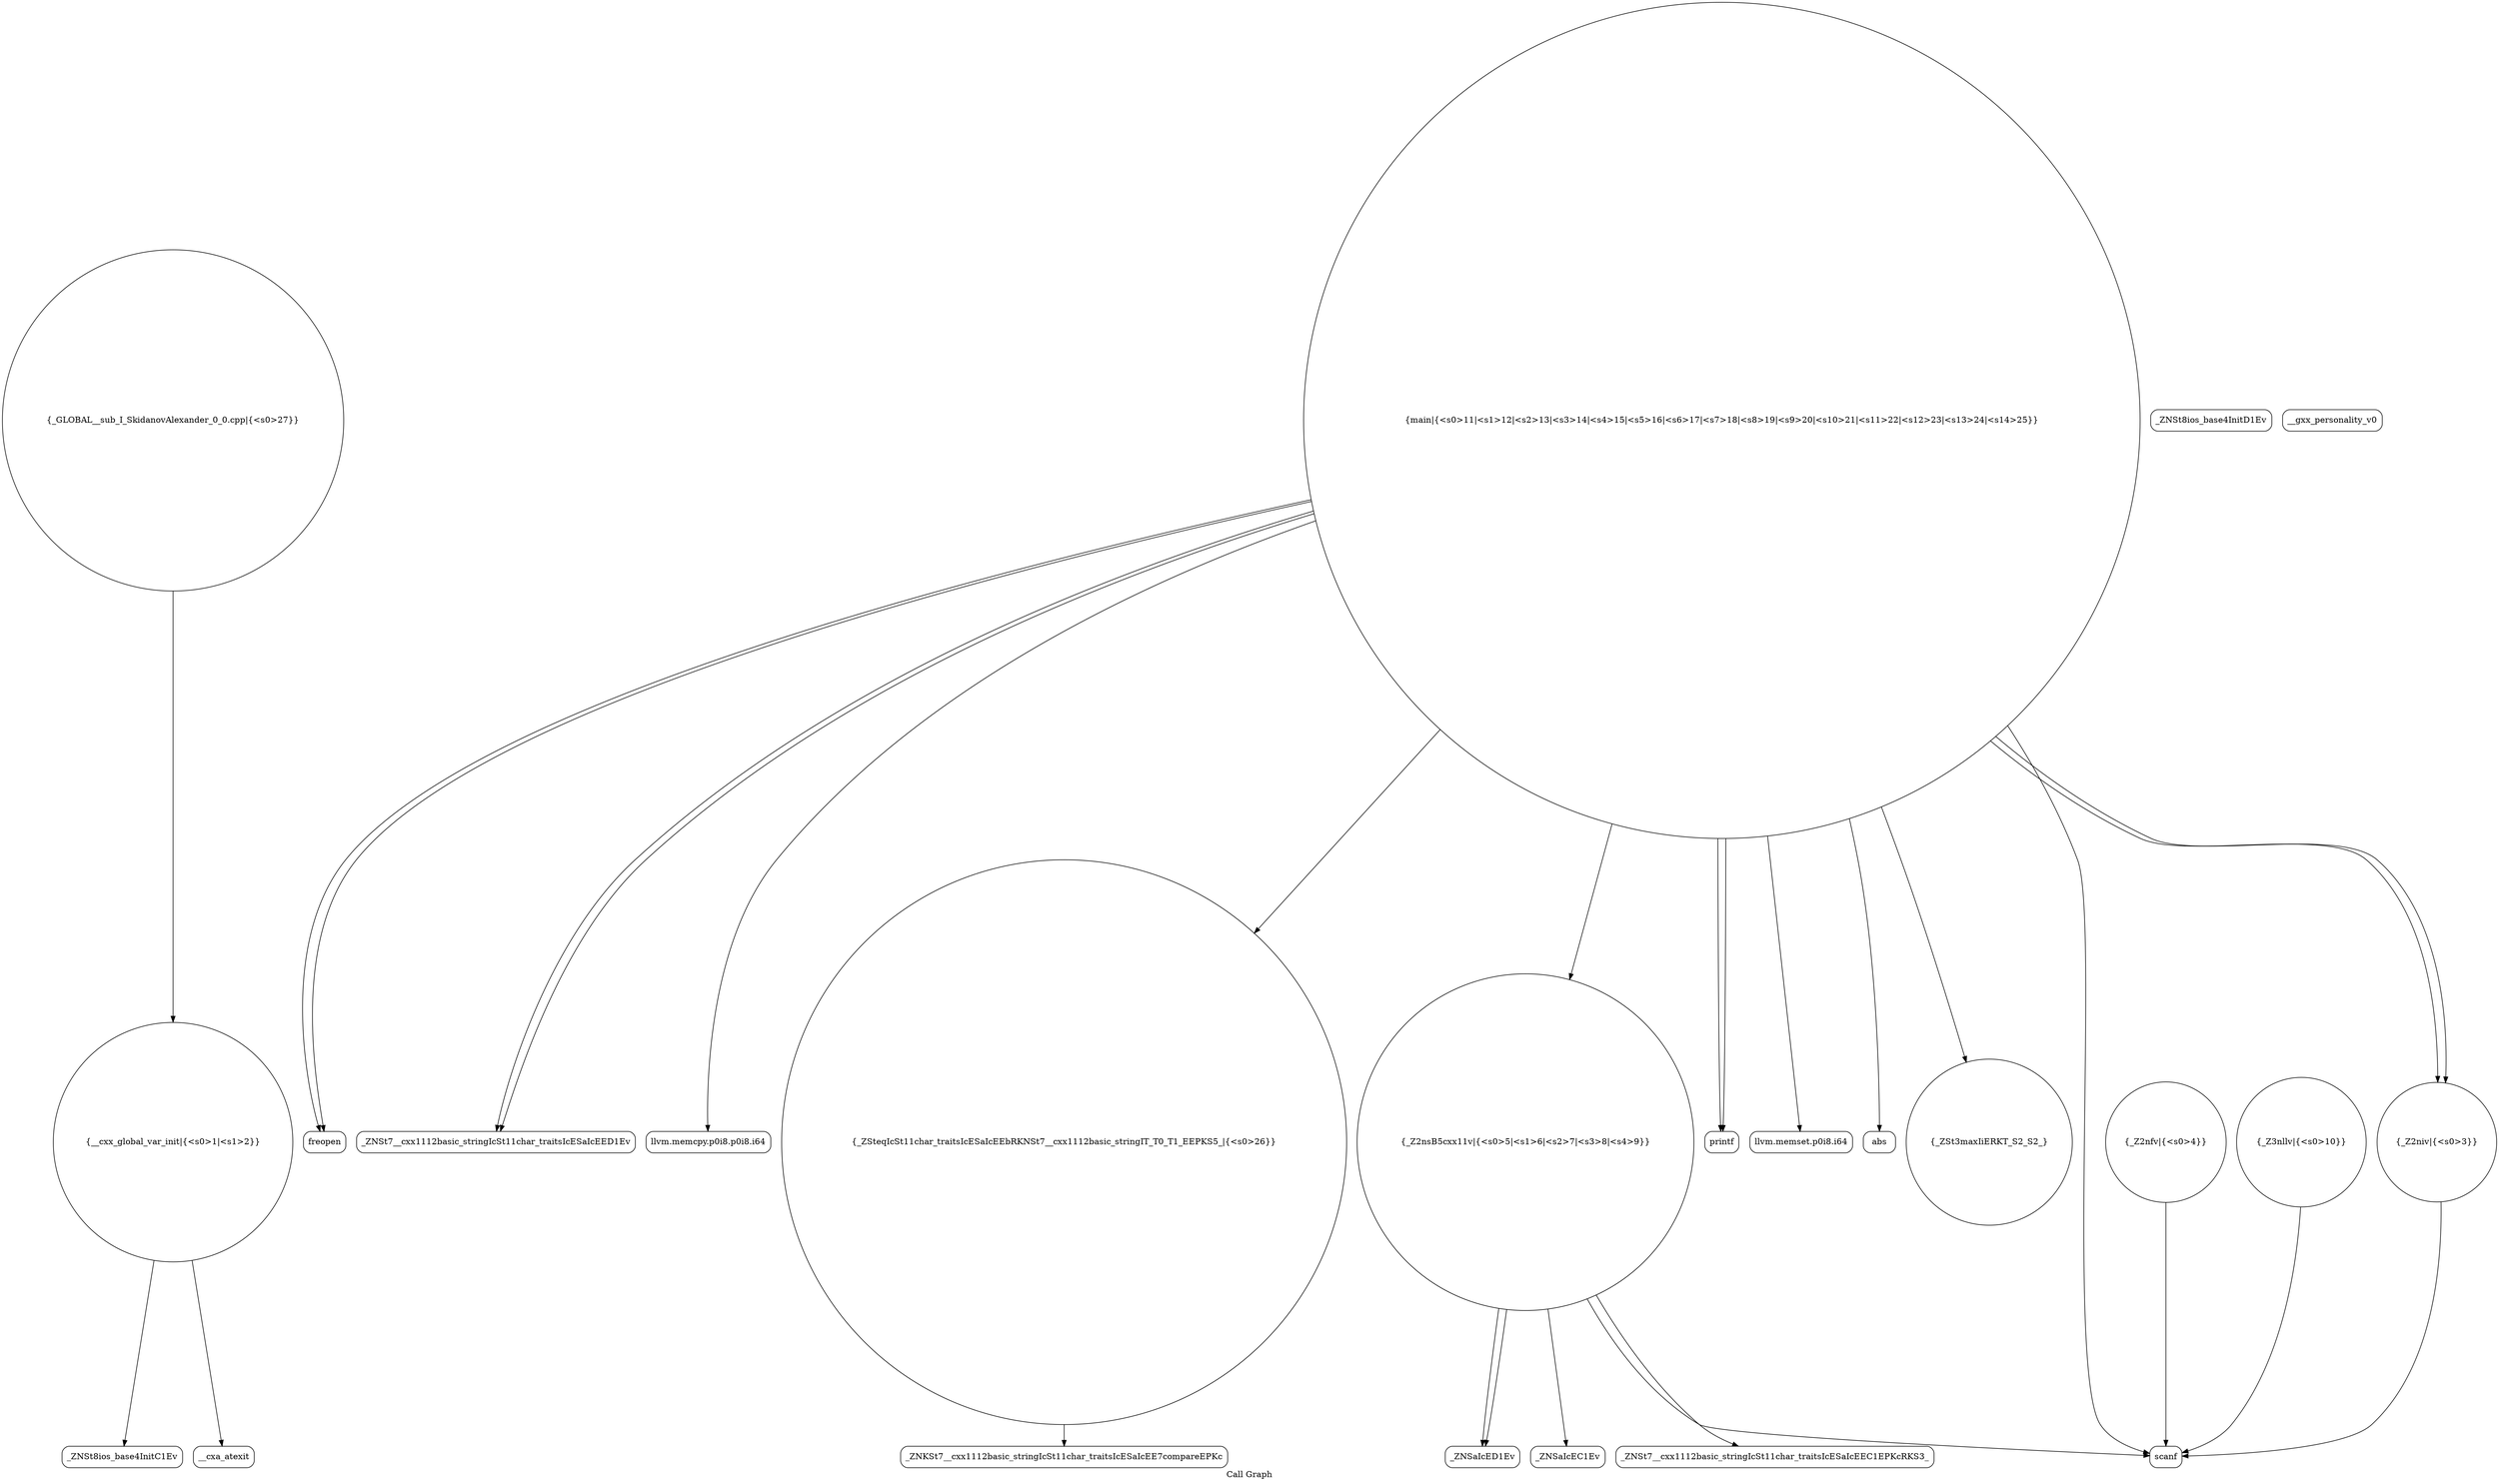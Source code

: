 digraph "Call Graph" {
	label="Call Graph";

	Node0x564bd9e18b50 [shape=record,shape=circle,label="{__cxx_global_var_init|{<s0>1|<s1>2}}"];
	Node0x564bd9e18b50:s0 -> Node0x564bd9e67fe0[color=black];
	Node0x564bd9e18b50:s1 -> Node0x564bd9e680e0[color=black];
	Node0x564bd9e682e0 [shape=record,shape=circle,label="{_Z2nsB5cxx11v|{<s0>5|<s1>6|<s2>7|<s3>8|<s4>9}}"];
	Node0x564bd9e682e0:s0 -> Node0x564bd9e681e0[color=black];
	Node0x564bd9e682e0:s1 -> Node0x564bd9e68360[color=black];
	Node0x564bd9e682e0:s2 -> Node0x564bd9e683e0[color=black];
	Node0x564bd9e682e0:s3 -> Node0x564bd9e684e0[color=black];
	Node0x564bd9e682e0:s4 -> Node0x564bd9e684e0[color=black];
	Node0x564bd9e68660 [shape=record,shape=Mrecord,label="{freopen}"];
	Node0x564bd9e689e0 [shape=record,shape=Mrecord,label="{_ZNSt7__cxx1112basic_stringIcSt11char_traitsIcESaIcEED1Ev}"];
	Node0x564bd9e68060 [shape=record,shape=Mrecord,label="{_ZNSt8ios_base4InitD1Ev}"];
	Node0x564bd9e683e0 [shape=record,shape=Mrecord,label="{_ZNSt7__cxx1112basic_stringIcSt11char_traitsIcESaIcEEC1EPKcRKS3_}"];
	Node0x564bd9e68760 [shape=record,shape=Mrecord,label="{llvm.memcpy.p0i8.p0i8.i64}"];
	Node0x564bd9e68ae0 [shape=record,shape=circle,label="{_GLOBAL__sub_I_SkidanovAlexander_0_0.cpp|{<s0>27}}"];
	Node0x564bd9e68ae0:s0 -> Node0x564bd9e18b50[color=black];
	Node0x564bd9e68160 [shape=record,shape=circle,label="{_Z2niv|{<s0>3}}"];
	Node0x564bd9e68160:s0 -> Node0x564bd9e681e0[color=black];
	Node0x564bd9e684e0 [shape=record,shape=Mrecord,label="{_ZNSaIcED1Ev}"];
	Node0x564bd9e68860 [shape=record,shape=circle,label="{_ZSteqIcSt11char_traitsIcESaIcEEbRKNSt7__cxx1112basic_stringIT_T0_T1_EEPKS5_|{<s0>26}}"];
	Node0x564bd9e68860:s0 -> Node0x564bd9e68a60[color=black];
	Node0x564bd9e68260 [shape=record,shape=circle,label="{_Z2nfv|{<s0>4}}"];
	Node0x564bd9e68260:s0 -> Node0x564bd9e681e0[color=black];
	Node0x564bd9e685e0 [shape=record,shape=circle,label="{main|{<s0>11|<s1>12|<s2>13|<s3>14|<s4>15|<s5>16|<s6>17|<s7>18|<s8>19|<s9>20|<s10>21|<s11>22|<s12>23|<s13>24|<s14>25}}"];
	Node0x564bd9e685e0:s0 -> Node0x564bd9e68660[color=black];
	Node0x564bd9e685e0:s1 -> Node0x564bd9e68660[color=black];
	Node0x564bd9e685e0:s2 -> Node0x564bd9e681e0[color=black];
	Node0x564bd9e685e0:s3 -> Node0x564bd9e686e0[color=black];
	Node0x564bd9e685e0:s4 -> Node0x564bd9e68760[color=black];
	Node0x564bd9e685e0:s5 -> Node0x564bd9e687e0[color=black];
	Node0x564bd9e685e0:s6 -> Node0x564bd9e68160[color=black];
	Node0x564bd9e685e0:s7 -> Node0x564bd9e682e0[color=black];
	Node0x564bd9e685e0:s8 -> Node0x564bd9e68860[color=black];
	Node0x564bd9e685e0:s9 -> Node0x564bd9e689e0[color=black];
	Node0x564bd9e685e0:s10 -> Node0x564bd9e68160[color=black];
	Node0x564bd9e685e0:s11 -> Node0x564bd9e68960[color=black];
	Node0x564bd9e685e0:s12 -> Node0x564bd9e688e0[color=black];
	Node0x564bd9e685e0:s13 -> Node0x564bd9e689e0[color=black];
	Node0x564bd9e685e0:s14 -> Node0x564bd9e686e0[color=black];
	Node0x564bd9e68960 [shape=record,shape=Mrecord,label="{abs}"];
	Node0x564bd9e67fe0 [shape=record,shape=Mrecord,label="{_ZNSt8ios_base4InitC1Ev}"];
	Node0x564bd9e68360 [shape=record,shape=Mrecord,label="{_ZNSaIcEC1Ev}"];
	Node0x564bd9e686e0 [shape=record,shape=Mrecord,label="{printf}"];
	Node0x564bd9e68a60 [shape=record,shape=Mrecord,label="{_ZNKSt7__cxx1112basic_stringIcSt11char_traitsIcESaIcEE7compareEPKc}"];
	Node0x564bd9e680e0 [shape=record,shape=Mrecord,label="{__cxa_atexit}"];
	Node0x564bd9e68460 [shape=record,shape=Mrecord,label="{__gxx_personality_v0}"];
	Node0x564bd9e687e0 [shape=record,shape=Mrecord,label="{llvm.memset.p0i8.i64}"];
	Node0x564bd9e681e0 [shape=record,shape=Mrecord,label="{scanf}"];
	Node0x564bd9e68560 [shape=record,shape=circle,label="{_Z3nllv|{<s0>10}}"];
	Node0x564bd9e68560:s0 -> Node0x564bd9e681e0[color=black];
	Node0x564bd9e688e0 [shape=record,shape=circle,label="{_ZSt3maxIiERKT_S2_S2_}"];
}
